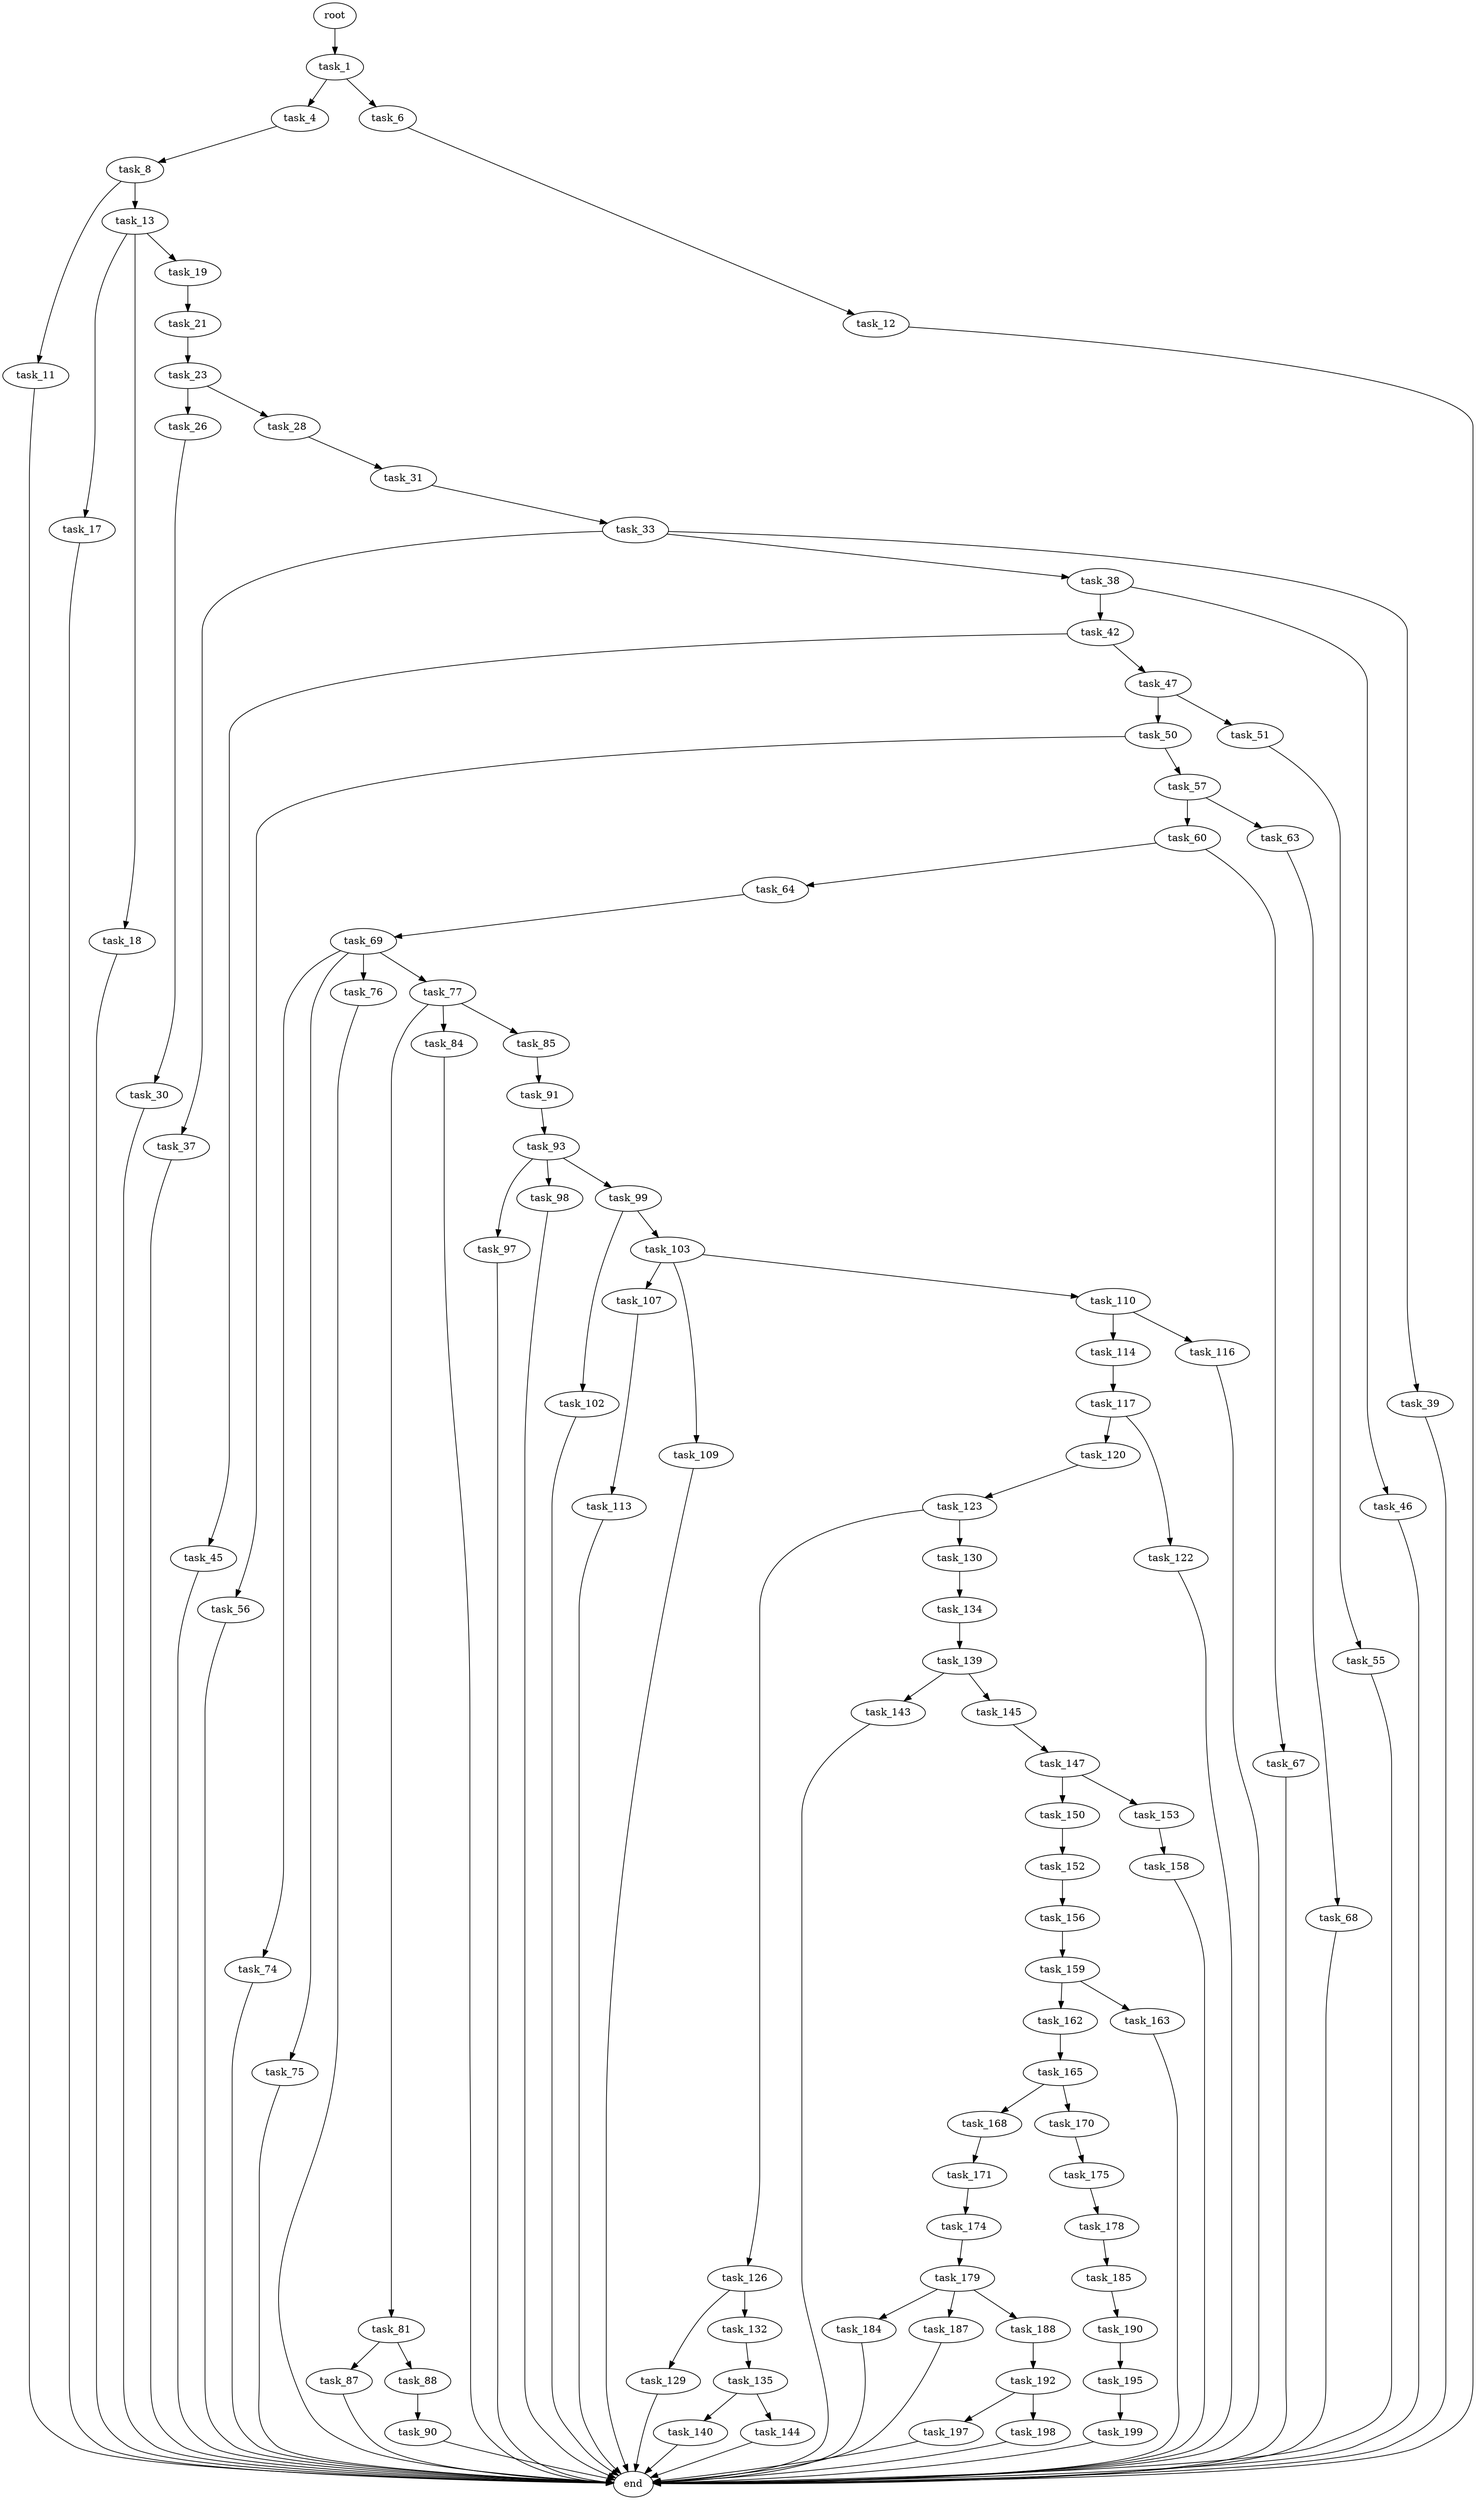 digraph G {
  root [size="0.000000"];
  task_1 [size="22883514512.000000"];
  task_4 [size="368293445632.000000"];
  task_6 [size="8589934592.000000"];
  task_8 [size="7713611524.000000"];
  task_12 [size="855556162.000000"];
  task_11 [size="231928233984.000000"];
  task_13 [size="8676772963.000000"];
  end [size="0.000000"];
  task_17 [size="1952241848.000000"];
  task_18 [size="1971001546.000000"];
  task_19 [size="1037421527114.000000"];
  task_21 [size="709554475.000000"];
  task_23 [size="11361004974.000000"];
  task_26 [size="9421653940.000000"];
  task_28 [size="231928233984.000000"];
  task_30 [size="1933934507.000000"];
  task_31 [size="16715529423.000000"];
  task_33 [size="841941328.000000"];
  task_37 [size="549755813888.000000"];
  task_38 [size="22956468397.000000"];
  task_39 [size="368293445632.000000"];
  task_42 [size="296663977811.000000"];
  task_46 [size="29727220626.000000"];
  task_45 [size="68719476736.000000"];
  task_47 [size="10278496118.000000"];
  task_50 [size="38487595352.000000"];
  task_51 [size="68719476736.000000"];
  task_56 [size="28991029248.000000"];
  task_57 [size="54975031893.000000"];
  task_55 [size="194404799032.000000"];
  task_60 [size="68719476736.000000"];
  task_63 [size="28991029248.000000"];
  task_64 [size="134217728000.000000"];
  task_67 [size="28991029248.000000"];
  task_68 [size="194452258248.000000"];
  task_69 [size="29898981291.000000"];
  task_74 [size="134217728000.000000"];
  task_75 [size="231928233984.000000"];
  task_76 [size="1073741824000.000000"];
  task_77 [size="782757789696.000000"];
  task_81 [size="24700766682.000000"];
  task_84 [size="10395448630.000000"];
  task_85 [size="85666644948.000000"];
  task_87 [size="231928233984.000000"];
  task_88 [size="219024608088.000000"];
  task_91 [size="252916990306.000000"];
  task_90 [size="21892286351.000000"];
  task_93 [size="134217728000.000000"];
  task_97 [size="782757789696.000000"];
  task_98 [size="68719476736.000000"];
  task_99 [size="368293445632.000000"];
  task_102 [size="68719476736.000000"];
  task_103 [size="10967048216.000000"];
  task_107 [size="782757789696.000000"];
  task_109 [size="5913933878.000000"];
  task_110 [size="8589934592.000000"];
  task_113 [size="10479906336.000000"];
  task_114 [size="782757789696.000000"];
  task_116 [size="432877865320.000000"];
  task_117 [size="116144921039.000000"];
  task_120 [size="948858725458.000000"];
  task_122 [size="368293445632.000000"];
  task_123 [size="68719476736.000000"];
  task_126 [size="10773156573.000000"];
  task_130 [size="39732697702.000000"];
  task_129 [size="11913044033.000000"];
  task_132 [size="1197327268112.000000"];
  task_134 [size="549755813888.000000"];
  task_135 [size="782757789696.000000"];
  task_139 [size="289947088922.000000"];
  task_140 [size="58011564131.000000"];
  task_144 [size="29461364940.000000"];
  task_143 [size="34102971396.000000"];
  task_145 [size="134217728000.000000"];
  task_147 [size="68719476736.000000"];
  task_150 [size="8589934592.000000"];
  task_153 [size="9267437095.000000"];
  task_152 [size="82824307541.000000"];
  task_156 [size="28991029248.000000"];
  task_158 [size="4779170025.000000"];
  task_159 [size="134217728000.000000"];
  task_162 [size="13258007065.000000"];
  task_163 [size="1336758739.000000"];
  task_165 [size="8283565359.000000"];
  task_168 [size="43377221736.000000"];
  task_170 [size="260424754876.000000"];
  task_171 [size="4653410322.000000"];
  task_175 [size="231928233984.000000"];
  task_174 [size="782757789696.000000"];
  task_179 [size="376146043492.000000"];
  task_178 [size="431226641.000000"];
  task_185 [size="12797111189.000000"];
  task_184 [size="1073741824000.000000"];
  task_187 [size="9497418441.000000"];
  task_188 [size="21437910962.000000"];
  task_190 [size="28991029248.000000"];
  task_192 [size="5191816756.000000"];
  task_195 [size="4978117568.000000"];
  task_197 [size="3635271971.000000"];
  task_198 [size="1026019793014.000000"];
  task_199 [size="2632488447.000000"];

  root -> task_1 [size="1.000000"];
  task_1 -> task_4 [size="75497472.000000"];
  task_1 -> task_6 [size="75497472.000000"];
  task_4 -> task_8 [size="411041792.000000"];
  task_6 -> task_12 [size="33554432.000000"];
  task_8 -> task_11 [size="301989888.000000"];
  task_8 -> task_13 [size="301989888.000000"];
  task_12 -> end [size="1.000000"];
  task_11 -> end [size="1.000000"];
  task_13 -> task_17 [size="209715200.000000"];
  task_13 -> task_18 [size="209715200.000000"];
  task_13 -> task_19 [size="209715200.000000"];
  task_17 -> end [size="1.000000"];
  task_18 -> end [size="1.000000"];
  task_19 -> task_21 [size="838860800.000000"];
  task_21 -> task_23 [size="75497472.000000"];
  task_23 -> task_26 [size="536870912.000000"];
  task_23 -> task_28 [size="536870912.000000"];
  task_26 -> task_30 [size="33554432.000000"];
  task_28 -> task_31 [size="301989888.000000"];
  task_30 -> end [size="1.000000"];
  task_31 -> task_33 [size="679477248.000000"];
  task_33 -> task_37 [size="75497472.000000"];
  task_33 -> task_38 [size="75497472.000000"];
  task_33 -> task_39 [size="75497472.000000"];
  task_37 -> end [size="1.000000"];
  task_38 -> task_42 [size="411041792.000000"];
  task_38 -> task_46 [size="411041792.000000"];
  task_39 -> end [size="1.000000"];
  task_42 -> task_45 [size="411041792.000000"];
  task_42 -> task_47 [size="411041792.000000"];
  task_46 -> end [size="1.000000"];
  task_45 -> end [size="1.000000"];
  task_47 -> task_50 [size="301989888.000000"];
  task_47 -> task_51 [size="301989888.000000"];
  task_50 -> task_56 [size="75497472.000000"];
  task_50 -> task_57 [size="75497472.000000"];
  task_51 -> task_55 [size="134217728.000000"];
  task_56 -> end [size="1.000000"];
  task_57 -> task_60 [size="75497472.000000"];
  task_57 -> task_63 [size="75497472.000000"];
  task_55 -> end [size="1.000000"];
  task_60 -> task_64 [size="134217728.000000"];
  task_60 -> task_67 [size="134217728.000000"];
  task_63 -> task_68 [size="75497472.000000"];
  task_64 -> task_69 [size="209715200.000000"];
  task_67 -> end [size="1.000000"];
  task_68 -> end [size="1.000000"];
  task_69 -> task_74 [size="33554432.000000"];
  task_69 -> task_75 [size="33554432.000000"];
  task_69 -> task_76 [size="33554432.000000"];
  task_69 -> task_77 [size="33554432.000000"];
  task_74 -> end [size="1.000000"];
  task_75 -> end [size="1.000000"];
  task_76 -> end [size="1.000000"];
  task_77 -> task_81 [size="679477248.000000"];
  task_77 -> task_84 [size="679477248.000000"];
  task_77 -> task_85 [size="679477248.000000"];
  task_81 -> task_87 [size="536870912.000000"];
  task_81 -> task_88 [size="536870912.000000"];
  task_84 -> end [size="1.000000"];
  task_85 -> task_91 [size="134217728.000000"];
  task_87 -> end [size="1.000000"];
  task_88 -> task_90 [size="536870912.000000"];
  task_91 -> task_93 [size="838860800.000000"];
  task_90 -> end [size="1.000000"];
  task_93 -> task_97 [size="209715200.000000"];
  task_93 -> task_98 [size="209715200.000000"];
  task_93 -> task_99 [size="209715200.000000"];
  task_97 -> end [size="1.000000"];
  task_98 -> end [size="1.000000"];
  task_99 -> task_102 [size="411041792.000000"];
  task_99 -> task_103 [size="411041792.000000"];
  task_102 -> end [size="1.000000"];
  task_103 -> task_107 [size="209715200.000000"];
  task_103 -> task_109 [size="209715200.000000"];
  task_103 -> task_110 [size="209715200.000000"];
  task_107 -> task_113 [size="679477248.000000"];
  task_109 -> end [size="1.000000"];
  task_110 -> task_114 [size="33554432.000000"];
  task_110 -> task_116 [size="33554432.000000"];
  task_113 -> end [size="1.000000"];
  task_114 -> task_117 [size="679477248.000000"];
  task_116 -> end [size="1.000000"];
  task_117 -> task_120 [size="209715200.000000"];
  task_117 -> task_122 [size="209715200.000000"];
  task_120 -> task_123 [size="679477248.000000"];
  task_122 -> end [size="1.000000"];
  task_123 -> task_126 [size="134217728.000000"];
  task_123 -> task_130 [size="134217728.000000"];
  task_126 -> task_129 [size="301989888.000000"];
  task_126 -> task_132 [size="301989888.000000"];
  task_130 -> task_134 [size="33554432.000000"];
  task_129 -> end [size="1.000000"];
  task_132 -> task_135 [size="838860800.000000"];
  task_134 -> task_139 [size="536870912.000000"];
  task_135 -> task_140 [size="679477248.000000"];
  task_135 -> task_144 [size="679477248.000000"];
  task_139 -> task_143 [size="209715200.000000"];
  task_139 -> task_145 [size="209715200.000000"];
  task_140 -> end [size="1.000000"];
  task_144 -> end [size="1.000000"];
  task_143 -> end [size="1.000000"];
  task_145 -> task_147 [size="209715200.000000"];
  task_147 -> task_150 [size="134217728.000000"];
  task_147 -> task_153 [size="134217728.000000"];
  task_150 -> task_152 [size="33554432.000000"];
  task_153 -> task_158 [size="411041792.000000"];
  task_152 -> task_156 [size="209715200.000000"];
  task_156 -> task_159 [size="75497472.000000"];
  task_158 -> end [size="1.000000"];
  task_159 -> task_162 [size="209715200.000000"];
  task_159 -> task_163 [size="209715200.000000"];
  task_162 -> task_165 [size="679477248.000000"];
  task_163 -> end [size="1.000000"];
  task_165 -> task_168 [size="209715200.000000"];
  task_165 -> task_170 [size="209715200.000000"];
  task_168 -> task_171 [size="679477248.000000"];
  task_170 -> task_175 [size="536870912.000000"];
  task_171 -> task_174 [size="301989888.000000"];
  task_175 -> task_178 [size="301989888.000000"];
  task_174 -> task_179 [size="679477248.000000"];
  task_179 -> task_184 [size="301989888.000000"];
  task_179 -> task_187 [size="301989888.000000"];
  task_179 -> task_188 [size="301989888.000000"];
  task_178 -> task_185 [size="33554432.000000"];
  task_185 -> task_190 [size="301989888.000000"];
  task_184 -> end [size="1.000000"];
  task_187 -> end [size="1.000000"];
  task_188 -> task_192 [size="33554432.000000"];
  task_190 -> task_195 [size="75497472.000000"];
  task_192 -> task_197 [size="209715200.000000"];
  task_192 -> task_198 [size="209715200.000000"];
  task_195 -> task_199 [size="209715200.000000"];
  task_197 -> end [size="1.000000"];
  task_198 -> end [size="1.000000"];
  task_199 -> end [size="1.000000"];
}
